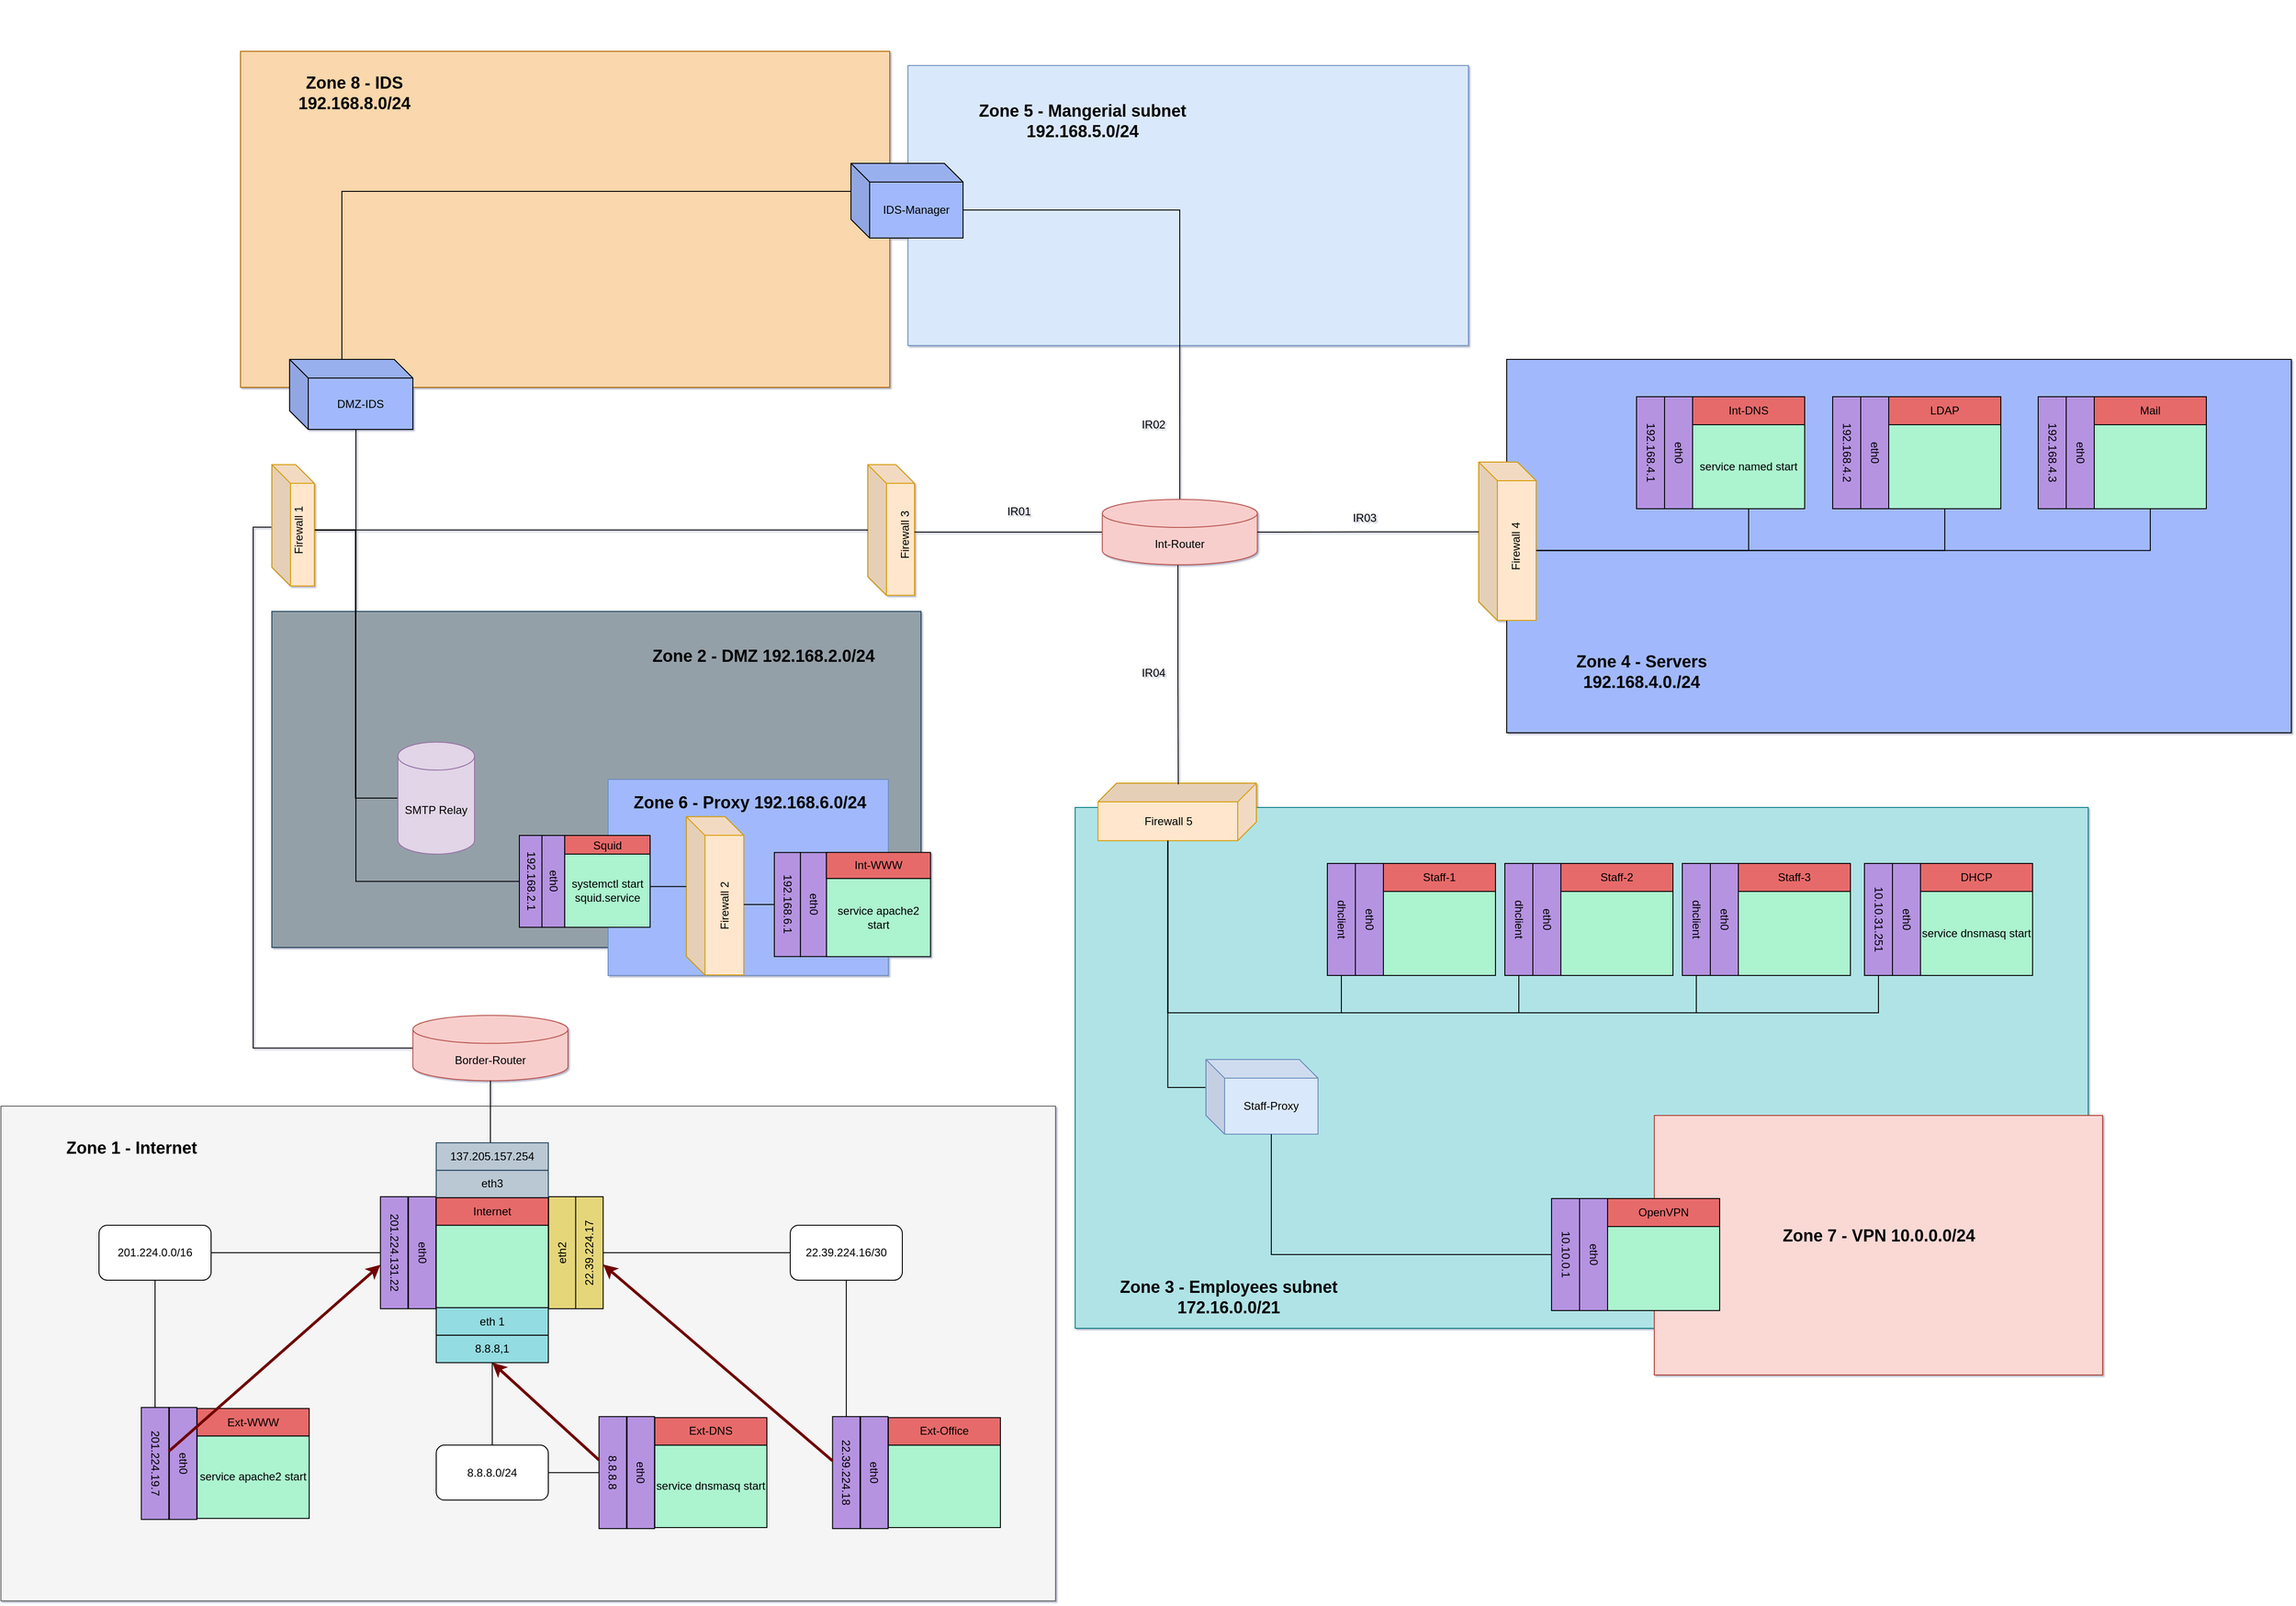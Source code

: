 <mxfile compressed="false" version="14.6.9" type="device">
  <diagram id="Page-1" name="Page-1">
    <mxGraphModel dx="1369" dy="-39" grid="1" gridSize="10" guides="1" tooltips="1" connect="1" arrows="1" fold="1" page="1" pageScale="1" pageWidth="827" pageHeight="1169" math="0" shadow="1">
      <root>
        <mxCell id="0" />
        <mxCell id="1" parent="0" />
        <mxCell id="LpydgIhb9bR34k0oGJzF-17" value="" style="rounded=0;whiteSpace=wrap;html=1;strokeColor=#23445d;fillColor=#94A0A8;" parent="1" vertex="1">
          <mxGeometry x="1190" y="1900" width="695.0" height="360" as="geometry" />
        </mxCell>
        <mxCell id="m8cUsTm10nswzhmeJciy-10" style="edgeStyle=orthogonalEdgeStyle;rounded=0;orthogonalLoop=1;jettySize=auto;html=1;exitX=0.5;exitY=1;exitDx=0;exitDy=0;endArrow=none;endFill=0;entryX=0;entryY=0.5;entryDx=0;entryDy=0;entryPerimeter=0;" parent="1" source="LpydgIhb9bR34k0oGJzF-277" target="LpydgIhb9bR34k0oGJzF-94" edge="1">
          <mxGeometry relative="1" as="geometry">
            <mxPoint x="1300" y="1880" as="targetPoint" />
          </mxGeometry>
        </mxCell>
        <mxCell id="m8cUsTm10nswzhmeJciy-11" style="edgeStyle=orthogonalEdgeStyle;rounded=0;orthogonalLoop=1;jettySize=auto;html=1;exitX=0.5;exitY=1;exitDx=0;exitDy=0;entryX=0.5;entryY=1;entryDx=0;entryDy=0;endArrow=none;endFill=0;" parent="1" source="LpydgIhb9bR34k0oGJzF-13" target="LpydgIhb9bR34k0oGJzF-277" edge="1">
          <mxGeometry relative="1" as="geometry">
            <Array as="points">
              <mxPoint x="1280" y="2189" />
              <mxPoint x="1280" y="1813" />
              <mxPoint x="1236" y="1813" />
            </Array>
          </mxGeometry>
        </mxCell>
        <mxCell id="LpydgIhb9bR34k0oGJzF-7" value="" style="group" parent="1" vertex="1" connectable="0">
          <mxGeometry x="1156.5" y="1300" width="1954.5" height="464.617" as="geometry" />
        </mxCell>
        <mxCell id="LpydgIhb9bR34k0oGJzF-5" value="" style="rounded=0;whiteSpace=wrap;html=1;fillColor=#fad7ac;strokeColor=#b46504;" parent="LpydgIhb9bR34k0oGJzF-7" vertex="1">
          <mxGeometry width="695.0" height="360" as="geometry" />
        </mxCell>
        <mxCell id="LpydgIhb9bR34k0oGJzF-6" value="&lt;font style=&quot;font-size: 18px&quot;&gt;&lt;b&gt;Zone 8 - IDS 192.168.8.0/24&lt;/b&gt;&lt;/font&gt;" style="text;html=1;strokeColor=none;fillColor=none;align=center;verticalAlign=middle;whiteSpace=wrap;rounded=0;" parent="LpydgIhb9bR34k0oGJzF-7" vertex="1">
          <mxGeometry x="34.75" y="19.2" width="175.25" height="50.8" as="geometry" />
        </mxCell>
        <mxCell id="LpydgIhb9bR34k0oGJzF-185" value="" style="group" parent="LpydgIhb9bR34k0oGJzF-7" vertex="1" connectable="0">
          <mxGeometry x="1324.5" y="-54.81" width="630" height="409.617" as="geometry" />
        </mxCell>
        <mxCell id="LpydgIhb9bR34k0oGJzF-293" value="" style="rounded=0;whiteSpace=wrap;html=1;fillColor=#dae8fc;strokeColor=#6c8ebf;" parent="LpydgIhb9bR34k0oGJzF-185" vertex="1">
          <mxGeometry x="-610" y="70" width="600" height="300" as="geometry" />
        </mxCell>
        <mxCell id="LpydgIhb9bR34k0oGJzF-186" value="IDS-Manager" style="shape=cube;whiteSpace=wrap;html=1;boundedLbl=1;backgroundOutline=1;darkOpacity=0.05;darkOpacity2=0.1;fillColor=#A1B9FC;" parent="LpydgIhb9bR34k0oGJzF-7" vertex="1">
          <mxGeometry x="653.5" y="120" width="120" height="80" as="geometry" />
        </mxCell>
        <mxCell id="UYyUxrV9OWB05n12HNu7-3" value="IR02" style="text;html=1;strokeColor=none;fillColor=none;align=center;verticalAlign=middle;whiteSpace=wrap;rounded=0;" parent="LpydgIhb9bR34k0oGJzF-7" vertex="1">
          <mxGeometry x="957.25" y="390" width="40" height="20" as="geometry" />
        </mxCell>
        <mxCell id="LpydgIhb9bR34k0oGJzF-16" value="" style="group;container=1;" parent="1" vertex="1" connectable="0">
          <mxGeometry x="930" y="1672.94" width="1099" height="587.06" as="geometry">
            <mxRectangle x="930" y="1660" width="50" height="40" as="alternateBounds" />
          </mxGeometry>
        </mxCell>
        <mxCell id="LpydgIhb9bR34k0oGJzF-90" value="" style="group" parent="LpydgIhb9bR34k0oGJzF-16" vertex="1" connectable="0">
          <mxGeometry x="260" y="9.84" width="837" height="587.06" as="geometry" />
        </mxCell>
        <mxCell id="LpydgIhb9bR34k0oGJzF-102" value="DMZ-IDS" style="shape=cube;whiteSpace=wrap;html=1;boundedLbl=1;backgroundOutline=1;darkOpacity=0.05;darkOpacity2=0.1;fillColor=#A1B9FC;" parent="LpydgIhb9bR34k0oGJzF-90" vertex="1">
          <mxGeometry x="19" y="-52.78" width="132" height="75" as="geometry" />
        </mxCell>
        <mxCell id="m8cUsTm10nswzhmeJciy-8" style="edgeStyle=orthogonalEdgeStyle;rounded=0;orthogonalLoop=1;jettySize=auto;html=1;exitX=0;exitY=0.5;exitDx=0;exitDy=0;exitPerimeter=0;entryX=0.008;entryY=0.517;entryDx=0;entryDy=0;entryPerimeter=0;endArrow=none;endFill=0;" parent="LpydgIhb9bR34k0oGJzF-90" source="LpydgIhb9bR34k0oGJzF-9" target="LpydgIhb9bR34k0oGJzF-92" edge="1">
          <mxGeometry relative="1" as="geometry">
            <Array as="points">
              <mxPoint x="-20" y="685" />
              <mxPoint x="-20" y="127" />
              <mxPoint y="127" />
            </Array>
          </mxGeometry>
        </mxCell>
        <mxCell id="LpydgIhb9bR34k0oGJzF-9" value="Border-Router" style="shape=cylinder3;whiteSpace=wrap;html=1;boundedLbl=1;backgroundOutline=1;size=15;fillColor=#f8cecc;strokeColor=#b85450;" parent="LpydgIhb9bR34k0oGJzF-90" vertex="1">
          <mxGeometry x="151" y="650" width="166" height="70" as="geometry" />
        </mxCell>
        <mxCell id="LpydgIhb9bR34k0oGJzF-159" value="" style="shape=cube;whiteSpace=wrap;html=1;boundedLbl=1;backgroundOutline=1;darkOpacity=0.05;darkOpacity2=0.1;fillColor=#ffe6cc;strokeColor=#d79b00;" parent="LpydgIhb9bR34k0oGJzF-90" vertex="1">
          <mxGeometry x="638" y="60" width="50" height="140" as="geometry" />
        </mxCell>
        <mxCell id="m8cUsTm10nswzhmeJciy-9" style="edgeStyle=orthogonalEdgeStyle;rounded=0;orthogonalLoop=1;jettySize=auto;html=1;exitX=0.5;exitY=1;exitDx=0;exitDy=0;entryX=-0.027;entryY=0.502;entryDx=0;entryDy=0;entryPerimeter=0;endArrow=none;endFill=0;" parent="LpydgIhb9bR34k0oGJzF-90" source="LpydgIhb9bR34k0oGJzF-277" target="LpydgIhb9bR34k0oGJzF-159" edge="1">
          <mxGeometry relative="1" as="geometry">
            <Array as="points">
              <mxPoint x="638" y="130" />
            </Array>
          </mxGeometry>
        </mxCell>
        <mxCell id="LpydgIhb9bR34k0oGJzF-278" value="Firewall 3" style="text;html=1;strokeColor=none;fillColor=none;align=center;verticalAlign=middle;whiteSpace=wrap;rounded=0;rotation=-90;" parent="LpydgIhb9bR34k0oGJzF-90" vertex="1">
          <mxGeometry x="638" y="120" width="80" height="30" as="geometry" />
        </mxCell>
        <mxCell id="m8cUsTm10nswzhmeJciy-12" style="edgeStyle=orthogonalEdgeStyle;rounded=0;orthogonalLoop=1;jettySize=auto;html=1;entryX=0;entryY=0;entryDx=76;entryDy=75;entryPerimeter=0;endArrow=none;endFill=0;exitX=0.5;exitY=1;exitDx=0;exitDy=0;" parent="LpydgIhb9bR34k0oGJzF-90" source="LpydgIhb9bR34k0oGJzF-277" target="LpydgIhb9bR34k0oGJzF-102" edge="1">
          <mxGeometry relative="1" as="geometry">
            <mxPoint x="48" y="130.22" as="sourcePoint" />
            <Array as="points">
              <mxPoint x="90" y="130" />
              <mxPoint x="90" y="22" />
            </Array>
          </mxGeometry>
        </mxCell>
        <mxCell id="LpydgIhb9bR34k0oGJzF-70" value="" style="group" parent="LpydgIhb9bR34k0oGJzF-90" vertex="1" connectable="0">
          <mxGeometry x="360" y="180" width="477" height="407.06" as="geometry" />
        </mxCell>
        <mxCell id="LpydgIhb9bR34k0oGJzF-92" value="" style="shape=cube;whiteSpace=wrap;html=1;boundedLbl=1;backgroundOutline=1;darkOpacity=0.05;darkOpacity2=0.1;fillColor=#ffe6cc;strokeColor=#d79b00;" parent="LpydgIhb9bR34k0oGJzF-70" vertex="1">
          <mxGeometry x="-360" y="-120" width="45.5" height="130" as="geometry" />
        </mxCell>
        <mxCell id="LpydgIhb9bR34k0oGJzF-277" value="Firewall 1" style="text;html=1;strokeColor=none;fillColor=none;align=center;verticalAlign=middle;whiteSpace=wrap;rounded=0;rotation=-90;" parent="LpydgIhb9bR34k0oGJzF-70" vertex="1">
          <mxGeometry x="-371" y="-65" width="80" height="30" as="geometry" />
        </mxCell>
        <mxCell id="UYyUxrV9OWB05n12HNu7-2" value="IR01" style="text;html=1;strokeColor=none;fillColor=none;align=center;verticalAlign=middle;whiteSpace=wrap;rounded=0;" parent="LpydgIhb9bR34k0oGJzF-90" vertex="1">
          <mxGeometry x="780" y="100" width="40" height="20" as="geometry" />
        </mxCell>
        <object label="" source="Int-DNS-eth0ip" target="Internet-eth3ip" id="75fe8e0c95d6fddab2d48f0b2f634925">
          <mxCell style="fillColor=#a20025;strokeColor=#6F0000;strokeWidth=3;" parent="1" source="Int-DNS-eth0ip" edge="1">
            <mxGeometry relative="1" as="geometry" />
          </mxCell>
        </object>
        <object label="" source="Int-WWW-eth0ip" target="Internet-eth3ip" id="01b0ad1e3fd148e5a6a8d43dccedd93a">
          <mxCell style="fillColor=#a20025;strokeColor=#6F0000;strokeWidth=3;" parent="1" source="Int-WWW-eth0ip" edge="1">
            <mxGeometry relative="1" as="geometry" />
          </mxCell>
        </object>
        <object label="" source="Mail-eth0ip" target="Internet-eth3ip" id="72a07adf3a91dc2d5af93048bb23390e">
          <mxCell style="fillColor=#a20025;strokeColor=#6F0000;strokeWidth=3;" parent="1" source="Mail-eth0ip" edge="1">
            <mxGeometry relative="1" as="geometry" />
          </mxCell>
        </object>
        <object label="" source="OpenVPN-eth0ip" target="Internet-eth3ip" id="ed055e46ceae39bb30e4cf3a83232356">
          <mxCell style="fillColor=#a20025;strokeColor=#6F0000;strokeWidth=3;" parent="1" source="OpenVPN-eth0ip" edge="1">
            <mxGeometry relative="1" as="geometry" />
          </mxCell>
        </object>
        <object label="" source="LDAP-eth0ip" target="Internet-eth3ip" id="67c77b478cfcb8d13690ef2d9587ddf5">
          <mxCell style="fillColor=#a20025;strokeColor=#6F0000;strokeWidth=3;" parent="1" source="LDAP-eth0ip" edge="1">
            <mxGeometry relative="1" as="geometry" />
          </mxCell>
        </object>
        <object label="" source="Staff-1-eth0ip" target="Internet-eth3ip" id="b0d156d27a05a9a5fcc5499a93886527">
          <mxCell style="fillColor=#a20025;strokeColor=#6F0000;strokeWidth=3;" parent="1" source="Staff-1-eth0ip" edge="1">
            <mxGeometry relative="1" as="geometry" />
          </mxCell>
        </object>
        <object label="" source="Staff-2-eth0ip" target="Internet-eth3ip" id="5b772b22f97fc490c1950f8936ae3962">
          <mxCell style="fillColor=#a20025;strokeColor=#6F0000;strokeWidth=3;" parent="1" source="Staff-2-eth0ip" edge="1">
            <mxGeometry relative="1" as="geometry" />
          </mxCell>
        </object>
        <object label="" source="Staff-3-eth0ip" target="Internet-eth3ip" id="a8da5713e9ac2ff3c4b6b50e61ad3c9e">
          <mxCell style="fillColor=#a20025;strokeColor=#6F0000;strokeWidth=3;" parent="1" source="Staff-3-eth0ip" edge="1">
            <mxGeometry relative="1" as="geometry" />
          </mxCell>
        </object>
        <mxCell id="LpydgIhb9bR34k0oGJzF-2" value="" style="group;fillColor=#f5f5f5;strokeColor=#666666;fontColor=#333333;" parent="1" vertex="1" connectable="0">
          <mxGeometry x="900" y="2430" width="1129" height="530" as="geometry" />
        </mxCell>
        <mxCell id="Ext-WWW-3" value="" style="group" parent="LpydgIhb9bR34k0oGJzF-2" vertex="1" connectable="0">
          <mxGeometry x="150" y="265" width="970" height="265" as="geometry" />
        </mxCell>
        <mxCell id="Ext-WWW-ports" value="service apache2 start" style="rounded=0;whiteSpace=wrap;html=1;fillColor=#ACF3CF;" parent="Ext-WWW-3" vertex="1">
          <mxGeometry x="60" y="88.333" width="120" height="88.333" as="geometry" />
        </mxCell>
        <mxCell id="Ext-WWW-eth0" value="eth0" style="rounded=0;whiteSpace=wrap;html=1;fillColor=#B593E1;rotation=90;" parent="Ext-WWW-3" vertex="1">
          <mxGeometry x="-15" y="103.056" width="120" height="29.444" as="geometry" />
        </mxCell>
        <mxCell id="Ext-WWW-eth0ip" value="201.224.19.7" style="rounded=0;whiteSpace=wrap;html=1;fillColor=#B593E1;rotation=90;" parent="Ext-WWW-3" vertex="1">
          <mxGeometry x="-45" y="103.056" width="120" height="29.444" as="geometry" />
        </mxCell>
        <mxCell id="Ext-WWW-hostname" value="Ext-WWW" style="rounded=0;whiteSpace=wrap;html=1;fillColor=#E76B6B;" parent="Ext-WWW-3" vertex="1">
          <mxGeometry x="60" y="58.889" width="120" height="29.444" as="geometry" />
        </mxCell>
        <mxCell id="Ext-DNS-3" value="" style="group" parent="LpydgIhb9bR34k0oGJzF-2" vertex="1" connectable="0">
          <mxGeometry x="640" y="274.815" width="239" height="215.926" as="geometry" />
        </mxCell>
        <mxCell id="Ext-DNS-ports" value="service dnsmasq start" style="rounded=0;whiteSpace=wrap;html=1;fillColor=#ACF3CF;" parent="Ext-DNS-3" vertex="1">
          <mxGeometry x="60" y="88.333" width="120" height="88.333" as="geometry" />
        </mxCell>
        <mxCell id="Ext-DNS-eth0" value="eth0" style="rounded=0;whiteSpace=wrap;html=1;fillColor=#B593E1;rotation=90;" parent="Ext-DNS-3" vertex="1">
          <mxGeometry x="-15" y="103.056" width="120" height="29.444" as="geometry" />
        </mxCell>
        <mxCell id="Ext-DNS-eth0ip" value="8.8.8.8" style="rounded=0;whiteSpace=wrap;html=1;fillColor=#B593E1;rotation=90;" parent="Ext-DNS-3" vertex="1">
          <mxGeometry x="-45" y="103.056" width="120" height="29.444" as="geometry" />
        </mxCell>
        <mxCell id="Ext-DNS-hostname" value="Ext-DNS" style="rounded=0;whiteSpace=wrap;html=1;fillColor=#E76B6B;" parent="Ext-DNS-3" vertex="1">
          <mxGeometry x="60" y="58.889" width="120" height="29.444" as="geometry" />
        </mxCell>
        <mxCell id="Ext-Office-3" value="" style="group" parent="LpydgIhb9bR34k0oGJzF-2" vertex="1" connectable="0">
          <mxGeometry x="890" y="274.815" width="239" height="215.926" as="geometry" />
        </mxCell>
        <mxCell id="Ext-Office-ports" value="" style="rounded=0;whiteSpace=wrap;html=1;fillColor=#ACF3CF;" parent="Ext-Office-3" vertex="1">
          <mxGeometry x="60" y="88.333" width="120" height="88.333" as="geometry" />
        </mxCell>
        <mxCell id="Ext-Office-eth0" value="eth0" style="rounded=0;whiteSpace=wrap;html=1;fillColor=#B593E1;rotation=90;" parent="Ext-Office-3" vertex="1">
          <mxGeometry x="-15" y="103.056" width="120" height="29.444" as="geometry" />
        </mxCell>
        <mxCell id="Ext-Office-eth0ip" value="22.39.224.18" style="rounded=0;whiteSpace=wrap;html=1;fillColor=#B593E1;rotation=90;" parent="Ext-Office-3" vertex="1">
          <mxGeometry x="-45" y="103.056" width="120" height="29.444" as="geometry" />
        </mxCell>
        <mxCell id="Ext-Office-hostname" value="Ext-Office" style="rounded=0;whiteSpace=wrap;html=1;fillColor=#E76B6B;" parent="Ext-Office-3" vertex="1">
          <mxGeometry x="60" y="58.889" width="120" height="29.444" as="geometry" />
        </mxCell>
        <object label="201.224.0.0/16" id="201.224.0.0/16">
          <mxCell style="rounded=1;whiteSpace=wrap;html=1;" parent="LpydgIhb9bR34k0oGJzF-2" vertex="1">
            <mxGeometry x="105" y="127.593" width="120" height="58.889" as="geometry" />
          </mxCell>
        </object>
        <object label="8.8.8.0/24" id="8.8.8.0/24">
          <mxCell style="rounded=1;whiteSpace=wrap;html=1;" parent="LpydgIhb9bR34k0oGJzF-2" vertex="1">
            <mxGeometry x="466" y="363.148" width="120" height="58.889" as="geometry" />
          </mxCell>
        </object>
        <object label="22.39.224.16/30" id="22.39.224.16/30">
          <mxCell style="rounded=1;whiteSpace=wrap;html=1;" parent="LpydgIhb9bR34k0oGJzF-2" vertex="1">
            <mxGeometry x="845" y="127.593" width="120" height="58.889" as="geometry" />
          </mxCell>
        </object>
        <object label="" source="201.224.0.0/16" target="Ext-WWW-eth0ip" id="3ca74807009f3c9ca79c01aa8f99e6e6">
          <mxCell style="endArrow=none;" parent="LpydgIhb9bR34k0oGJzF-2" source="201.224.0.0/16" target="Ext-WWW-eth0ip" edge="1">
            <mxGeometry relative="1" as="geometry" />
          </mxCell>
        </object>
        <object label="" source="201.224.0.0/16" target="Internet-eth0ip" id="34671457a2f1573a02467949453439c2">
          <mxCell style="endArrow=none;" parent="LpydgIhb9bR34k0oGJzF-2" source="201.224.0.0/16" target="Internet-eth0ip" edge="1">
            <mxGeometry relative="1" as="geometry" />
          </mxCell>
        </object>
        <object label="" source="8.8.8.0/24" target="Ext-DNS-eth0ip" id="ce629d08356cdc56339ce86ffa00c647">
          <mxCell style="endArrow=none;" parent="LpydgIhb9bR34k0oGJzF-2" source="8.8.8.0/24" target="Ext-DNS-eth0ip" edge="1">
            <mxGeometry relative="1" as="geometry" />
          </mxCell>
        </object>
        <object label="" source="8.8.8.0/24" target="Internet-eth1ip" id="538a13c7519d4cbbfc07c4c5e262701c">
          <mxCell style="endArrow=none;entryX=0.5;entryY=1;entryDx=0;entryDy=0;" parent="LpydgIhb9bR34k0oGJzF-2" source="8.8.8.0/24" target="Tgfa9BKaGz3k2qAlnIK7-3" edge="1">
            <mxGeometry relative="1" as="geometry" />
          </mxCell>
        </object>
        <object label="" source="22.39.224.16/30" target="Ext-Office-eth0ip" id="4792058a9ec676fea660761d89959f73">
          <mxCell style="endArrow=none;" parent="LpydgIhb9bR34k0oGJzF-2" source="22.39.224.16/30" target="Ext-Office-eth0ip" edge="1">
            <mxGeometry relative="1" as="geometry" />
          </mxCell>
        </object>
        <object label="" source="22.39.224.16/30" target="Internet-eth2ip" id="586e653c0ef5f6da17261caa7cf7e12f">
          <mxCell style="endArrow=none;" parent="LpydgIhb9bR34k0oGJzF-2" source="22.39.224.16/30" target="Internet-eth2ip" edge="1">
            <mxGeometry relative="1" as="geometry" />
          </mxCell>
        </object>
        <object label="" source="Ext-WWW-eth0ip" target="Internet-eth0ip" id="eca7ae04b2098bf09191147d80d8f4ce">
          <mxCell style="fillColor=#a20025;strokeColor=#6F0000;strokeWidth=3;" parent="LpydgIhb9bR34k0oGJzF-2" source="Ext-WWW-eth0ip" target="Internet-eth0ip" edge="1">
            <mxGeometry relative="1" as="geometry" />
          </mxCell>
        </object>
        <object label="" source="Ext-DNS-eth0ip" target="Internet-eth1ip" id="d10ac21f354d76fd870fae8b569198fb">
          <mxCell style="fillColor=#a20025;strokeColor=#6F0000;strokeWidth=3;entryX=0.5;entryY=1;entryDx=0;entryDy=0;" parent="LpydgIhb9bR34k0oGJzF-2" source="Ext-DNS-eth0ip" target="Tgfa9BKaGz3k2qAlnIK7-3" edge="1">
            <mxGeometry relative="1" as="geometry">
              <Array as="points" />
            </mxGeometry>
          </mxCell>
        </object>
        <object label="" source="Ext-Office-eth0ip" target="Internet-eth2ip" id="0db012a6992b07fa2c340584ffdc3240">
          <mxCell style="fillColor=#a20025;strokeColor=#6F0000;strokeWidth=3;" parent="LpydgIhb9bR34k0oGJzF-2" source="Ext-Office-eth0ip" target="Internet-eth2ip" edge="1">
            <mxGeometry relative="1" as="geometry" />
          </mxCell>
        </object>
        <mxCell id="Tgfa9BKaGz3k2qAlnIK7-5" value="" style="group" parent="LpydgIhb9bR34k0oGJzF-2" vertex="1" connectable="0">
          <mxGeometry x="406" y="39.259" width="239" height="235.556" as="geometry" />
        </mxCell>
        <mxCell id="Internet-3" value="" style="group" parent="Tgfa9BKaGz3k2qAlnIK7-5" vertex="1" connectable="0">
          <mxGeometry width="239" height="215.926" as="geometry" />
        </mxCell>
        <mxCell id="Internet-ports" value="" style="rounded=0;whiteSpace=wrap;html=1;fillColor=#ACF3CF;" parent="Internet-3" vertex="1">
          <mxGeometry x="60" y="88.333" width="120" height="88.333" as="geometry" />
        </mxCell>
        <mxCell id="Internet-eth2" value="eth2" style="rounded=0;whiteSpace=wrap;html=1;fillColor=#E5D67A;rotation=-90;" parent="Internet-3" vertex="1">
          <mxGeometry x="135" y="103.056" width="120" height="29.444" as="geometry" />
        </mxCell>
        <mxCell id="Internet-eth2ip" value="22.39.224.17" style="rounded=0;whiteSpace=wrap;html=1;fillColor=#E5D67A;rotation=-90;" parent="Internet-3" vertex="1">
          <mxGeometry x="164" y="103.056" width="120" height="29.444" as="geometry" />
        </mxCell>
        <mxCell id="Internet-eth0" value="eth0" style="rounded=0;whiteSpace=wrap;html=1;fillColor=#B593E1;rotation=90;" parent="Internet-3" vertex="1">
          <mxGeometry x="-15" y="103.056" width="120" height="29.444" as="geometry" />
        </mxCell>
        <mxCell id="Internet-eth0ip" value="201.224.131.22" style="rounded=0;whiteSpace=wrap;html=1;fillColor=#B593E1;rotation=90;" parent="Internet-3" vertex="1">
          <mxGeometry x="-45" y="103.056" width="120" height="29.444" as="geometry" />
        </mxCell>
        <mxCell id="Internet-eth1" value="eth3" style="rounded=0;whiteSpace=wrap;html=1;fillColor=#bac8d3;strokeColor=#23445d;" parent="Internet-3" vertex="1">
          <mxGeometry x="60" y="29.444" width="120" height="29.444" as="geometry" />
        </mxCell>
        <mxCell id="Internet-eth1ip" value="137.205.157.254" style="rounded=0;whiteSpace=wrap;html=1;fillColor=#bac8d3;strokeColor=#23445d;" parent="Internet-3" vertex="1">
          <mxGeometry x="60" width="120" height="29.444" as="geometry" />
        </mxCell>
        <mxCell id="Internet-hostname" value="Internet" style="rounded=0;whiteSpace=wrap;html=1;fillColor=#E76B6B;" parent="Internet-3" vertex="1">
          <mxGeometry x="60" y="58.889" width="120" height="29.444" as="geometry" />
        </mxCell>
        <mxCell id="Tgfa9BKaGz3k2qAlnIK7-3" value="8.8.8,1" style="rounded=0;whiteSpace=wrap;html=1;fillColor=#93DCE1;" parent="Tgfa9BKaGz3k2qAlnIK7-5" vertex="1">
          <mxGeometry x="60" y="206.111" width="120" height="29.444" as="geometry" />
        </mxCell>
        <mxCell id="Tgfa9BKaGz3k2qAlnIK7-4" value="eth 1" style="rounded=0;whiteSpace=wrap;html=1;fillColor=#93DCE1;" parent="Tgfa9BKaGz3k2qAlnIK7-5" vertex="1">
          <mxGeometry x="60" y="176.667" width="120" height="29.444" as="geometry" />
        </mxCell>
        <mxCell id="LpydgIhb9bR34k0oGJzF-3" value="&lt;font style=&quot;font-size: 18px&quot;&gt;&lt;b&gt;Zone 1 - Internet&lt;/b&gt;&lt;/font&gt;" style="text;html=1;strokeColor=none;fillColor=none;align=center;verticalAlign=middle;whiteSpace=wrap;rounded=0;" parent="LpydgIhb9bR34k0oGJzF-2" vertex="1">
          <mxGeometry x="40" y="19.63" width="200" height="50.37" as="geometry" />
        </mxCell>
        <mxCell id="LpydgIhb9bR34k0oGJzF-91" style="edgeStyle=orthogonalEdgeStyle;rounded=0;orthogonalLoop=1;jettySize=auto;html=1;endArrow=none;endFill=0;" parent="1" target="LpydgIhb9bR34k0oGJzF-9" edge="1">
          <mxGeometry relative="1" as="geometry">
            <mxPoint x="1424" y="2469" as="sourcePoint" />
            <mxPoint x="1162" y="2050" as="targetPoint" />
            <Array as="points">
              <mxPoint x="1424" y="2469" />
            </Array>
          </mxGeometry>
        </mxCell>
        <mxCell id="LpydgIhb9bR34k0oGJzF-163" value="\" style="group" parent="1" vertex="1" connectable="0">
          <mxGeometry x="2482.003" y="1640" width="869.997" height="410" as="geometry" />
        </mxCell>
        <mxCell id="LpydgIhb9bR34k0oGJzF-160" value="" style="rounded=0;whiteSpace=wrap;html=1;fillColor=#A1B9FC;" parent="LpydgIhb9bR34k0oGJzF-163" vertex="1">
          <mxGeometry x="29.997" y="-10" width="840" height="400" as="geometry" />
        </mxCell>
        <mxCell id="LpydgIhb9bR34k0oGJzF-161" value="&lt;font style=&quot;font-size: 18px&quot;&gt;&lt;b&gt;Zone 4 - Servers&lt;br&gt;192.168.4.0./24&lt;/b&gt;&lt;/font&gt;" style="text;html=1;strokeColor=none;fillColor=none;align=center;verticalAlign=middle;whiteSpace=wrap;rounded=0;" parent="LpydgIhb9bR34k0oGJzF-163" vertex="1">
          <mxGeometry x="39" y="300" width="271" height="50" as="geometry" />
        </mxCell>
        <mxCell id="LpydgIhb9bR34k0oGJzF-215" style="edgeStyle=orthogonalEdgeStyle;rounded=0;orthogonalLoop=1;jettySize=auto;html=1;exitX=0;exitY=0;exitDx=61.538;exitDy=94.808;exitPerimeter=0;entryX=0.5;entryY=1;entryDx=0;entryDy=0;endArrow=none;endFill=0;" parent="LpydgIhb9bR34k0oGJzF-163" source="LpydgIhb9bR34k0oGJzF-162" target="Int-DNS-ports" edge="1">
          <mxGeometry relative="1" as="geometry" />
        </mxCell>
        <mxCell id="LpydgIhb9bR34k0oGJzF-162" value="" style="shape=cube;whiteSpace=wrap;html=1;boundedLbl=1;backgroundOutline=1;darkOpacity=0.05;darkOpacity2=0.1;fillColor=#ffe6cc;strokeColor=#d79b00;" parent="LpydgIhb9bR34k0oGJzF-163" vertex="1">
          <mxGeometry y="100.002" width="61.538" height="169.615" as="geometry" />
        </mxCell>
        <mxCell id="Int-DNS-3" value="" style="group" parent="LpydgIhb9bR34k0oGJzF-163" vertex="1" connectable="0">
          <mxGeometry x="168.997" y="-30" width="239.5" height="220" as="geometry" />
        </mxCell>
        <mxCell id="Int-DNS-ports" value="service named start" style="rounded=0;whiteSpace=wrap;html=1;fillColor=#ACF3CF;" parent="Int-DNS-3" vertex="1">
          <mxGeometry x="60" y="90" width="120" height="90" as="geometry" />
        </mxCell>
        <mxCell id="Int-DNS-eth0" value="eth0" style="rounded=0;whiteSpace=wrap;html=1;fillColor=#B593E1;rotation=90;" parent="Int-DNS-3" vertex="1">
          <mxGeometry x="-15" y="105" width="120" height="30" as="geometry" />
        </mxCell>
        <mxCell id="Int-DNS-eth0ip" value="192.168.4.1" style="rounded=0;whiteSpace=wrap;html=1;fillColor=#B593E1;rotation=90;" parent="Int-DNS-3" vertex="1">
          <mxGeometry x="-45" y="105" width="120" height="30" as="geometry" />
        </mxCell>
        <mxCell id="Int-DNS-hostname" value="Int-DNS" style="rounded=0;whiteSpace=wrap;html=1;fillColor=#E76B6B;" parent="Int-DNS-3" vertex="1">
          <mxGeometry x="60" y="60" width="120" height="30" as="geometry" />
        </mxCell>
        <mxCell id="LDAP-3" value="" style="group" parent="LpydgIhb9bR34k0oGJzF-163" vertex="1" connectable="0">
          <mxGeometry x="378.997" y="-30" width="239" height="220" as="geometry" />
        </mxCell>
        <mxCell id="LDAP-ports" value="" style="rounded=0;whiteSpace=wrap;html=1;fillColor=#ACF3CF;" parent="LDAP-3" vertex="1">
          <mxGeometry x="60" y="90" width="120" height="90" as="geometry" />
        </mxCell>
        <mxCell id="LDAP-eth0" value="eth0" style="rounded=0;whiteSpace=wrap;html=1;fillColor=#B593E1;rotation=90;" parent="LDAP-3" vertex="1">
          <mxGeometry x="-15" y="105" width="120" height="30" as="geometry" />
        </mxCell>
        <mxCell id="LDAP-eth0ip" value="192.168.4.2" style="rounded=0;whiteSpace=wrap;html=1;fillColor=#B593E1;rotation=90;" parent="LDAP-3" vertex="1">
          <mxGeometry x="-45" y="105" width="120" height="30" as="geometry" />
        </mxCell>
        <mxCell id="LDAP-hostname" value="LDAP" style="rounded=0;whiteSpace=wrap;html=1;fillColor=#E76B6B;" parent="LDAP-3" vertex="1">
          <mxGeometry x="60" y="60" width="120" height="30" as="geometry" />
        </mxCell>
        <mxCell id="Mail-3" value="" style="group" parent="LpydgIhb9bR34k0oGJzF-163" vertex="1" connectable="0">
          <mxGeometry x="598.997" y="-30" width="239" height="220" as="geometry" />
        </mxCell>
        <mxCell id="Mail-ports" value="" style="rounded=0;whiteSpace=wrap;html=1;fillColor=#ACF3CF;" parent="Mail-3" vertex="1">
          <mxGeometry x="60" y="90" width="120" height="90" as="geometry" />
        </mxCell>
        <mxCell id="Mail-eth0" value="eth0" style="rounded=0;whiteSpace=wrap;html=1;fillColor=#B593E1;rotation=90;" parent="Mail-3" vertex="1">
          <mxGeometry x="-15" y="105" width="120" height="30" as="geometry" />
        </mxCell>
        <mxCell id="Mail-eth0ip" value="192.168.4.3" style="rounded=0;whiteSpace=wrap;html=1;fillColor=#B593E1;rotation=90;" parent="Mail-3" vertex="1">
          <mxGeometry x="-45" y="105" width="120" height="30" as="geometry" />
        </mxCell>
        <mxCell id="Mail-hostname" value="Mail" style="rounded=0;whiteSpace=wrap;html=1;fillColor=#E76B6B;" parent="Mail-3" vertex="1">
          <mxGeometry x="60" y="60" width="120" height="30" as="geometry" />
        </mxCell>
        <mxCell id="LpydgIhb9bR34k0oGJzF-216" style="edgeStyle=orthogonalEdgeStyle;rounded=0;orthogonalLoop=1;jettySize=auto;html=1;exitX=0.5;exitY=1;exitDx=0;exitDy=0;entryX=0;entryY=0;entryDx=61.538;entryDy=94.808;entryPerimeter=0;endArrow=none;endFill=0;" parent="LpydgIhb9bR34k0oGJzF-163" source="LDAP-ports" target="LpydgIhb9bR34k0oGJzF-162" edge="1">
          <mxGeometry relative="1" as="geometry" />
        </mxCell>
        <mxCell id="LpydgIhb9bR34k0oGJzF-217" style="edgeStyle=orthogonalEdgeStyle;rounded=0;orthogonalLoop=1;jettySize=auto;html=1;exitX=0.5;exitY=1;exitDx=0;exitDy=0;entryX=0;entryY=0;entryDx=61.538;entryDy=94.808;entryPerimeter=0;endArrow=none;endFill=0;" parent="LpydgIhb9bR34k0oGJzF-163" source="Mail-ports" target="LpydgIhb9bR34k0oGJzF-162" edge="1">
          <mxGeometry relative="1" as="geometry" />
        </mxCell>
        <mxCell id="LpydgIhb9bR34k0oGJzF-283" value="Firewall 4" style="text;html=1;strokeColor=none;fillColor=none;align=center;verticalAlign=middle;whiteSpace=wrap;rounded=0;rotation=-90;" parent="LpydgIhb9bR34k0oGJzF-163" vertex="1">
          <mxGeometry x="-0.003" y="175" width="80" height="30" as="geometry" />
        </mxCell>
        <mxCell id="LpydgIhb9bR34k0oGJzF-178" value="" style="group;fillColor=#b0e3e6;strokeColor=#0e8088;" parent="1" vertex="1" connectable="0">
          <mxGeometry x="2050.003" y="2110" width="1084.497" height="558" as="geometry" />
        </mxCell>
        <mxCell id="LpydgIhb9bR34k0oGJzF-177" value="" style="shape=cube;whiteSpace=wrap;html=1;boundedLbl=1;backgroundOutline=1;darkOpacity=0.05;darkOpacity2=0.1;fillColor=#ffe6cc;strokeColor=#d79b00;rotation=90;" parent="LpydgIhb9bR34k0oGJzF-178" vertex="1">
          <mxGeometry x="78.46" y="-79.998" width="61.538" height="169.615" as="geometry" />
        </mxCell>
        <mxCell id="LpydgIhb9bR34k0oGJzF-168" value="&lt;font style=&quot;font-size: 18px&quot;&gt;&lt;b&gt;Zone 3 - Employees subnet 172.16.0.0/21&lt;/b&gt;&lt;/font&gt;" style="text;html=1;strokeColor=none;fillColor=none;align=center;verticalAlign=middle;whiteSpace=wrap;rounded=0;" parent="LpydgIhb9bR34k0oGJzF-178" vertex="1">
          <mxGeometry x="9.23" y="500" width="310.77" height="50" as="geometry" />
        </mxCell>
        <mxCell id="LpydgIhb9bR34k0oGJzF-214" style="edgeStyle=orthogonalEdgeStyle;rounded=0;orthogonalLoop=1;jettySize=auto;html=1;exitX=0;exitY=0;exitDx=0;exitDy=30;exitPerimeter=0;entryX=0;entryY=0;entryDx=61.538;entryDy=94.808;entryPerimeter=0;endArrow=none;endFill=0;" parent="LpydgIhb9bR34k0oGJzF-178" source="LpydgIhb9bR34k0oGJzF-173" target="LpydgIhb9bR34k0oGJzF-177" edge="1">
          <mxGeometry relative="1" as="geometry" />
        </mxCell>
        <mxCell id="LpydgIhb9bR34k0oGJzF-173" value="Staff-Proxy" style="shape=cube;whiteSpace=wrap;html=1;boundedLbl=1;backgroundOutline=1;darkOpacity=0.05;darkOpacity2=0.1;fillColor=#dae8fc;strokeColor=#6c8ebf;" parent="LpydgIhb9bR34k0oGJzF-178" vertex="1">
          <mxGeometry x="139.997" y="270" width="120" height="80" as="geometry" />
        </mxCell>
        <mxCell id="dM8PqEN5gJIYabUQHxr4-1" value="" style="group" parent="LpydgIhb9bR34k0oGJzF-178" vertex="1" connectable="0">
          <mxGeometry x="844.997" width="239.5" height="220" as="geometry" />
        </mxCell>
        <mxCell id="dM8PqEN5gJIYabUQHxr4-2" value="service dnsmasq start" style="rounded=0;whiteSpace=wrap;html=1;fillColor=#ACF3CF;" parent="dM8PqEN5gJIYabUQHxr4-1" vertex="1">
          <mxGeometry x="60" y="90" width="120" height="90" as="geometry" />
        </mxCell>
        <mxCell id="dM8PqEN5gJIYabUQHxr4-3" value="eth0" style="rounded=0;whiteSpace=wrap;html=1;fillColor=#B593E1;rotation=90;" parent="dM8PqEN5gJIYabUQHxr4-1" vertex="1">
          <mxGeometry x="-15" y="105" width="120" height="30" as="geometry" />
        </mxCell>
        <mxCell id="dM8PqEN5gJIYabUQHxr4-4" value="10.10.31.251" style="rounded=0;whiteSpace=wrap;html=1;fillColor=#B593E1;rotation=90;" parent="dM8PqEN5gJIYabUQHxr4-1" vertex="1">
          <mxGeometry x="-45" y="105" width="120" height="30" as="geometry" />
        </mxCell>
        <mxCell id="dM8PqEN5gJIYabUQHxr4-5" value="DHCP" style="rounded=0;whiteSpace=wrap;html=1;fillColor=#E76B6B;" parent="dM8PqEN5gJIYabUQHxr4-1" vertex="1">
          <mxGeometry x="60" y="60" width="120" height="30" as="geometry" />
        </mxCell>
        <mxCell id="Staff-2-3" value="" style="group" parent="LpydgIhb9bR34k0oGJzF-178" vertex="1" connectable="0">
          <mxGeometry x="649.997" width="239" height="220" as="geometry" />
        </mxCell>
        <mxCell id="Staff-2-ports" value="" style="rounded=0;whiteSpace=wrap;html=1;fillColor=#ACF3CF;" parent="Staff-2-3" vertex="1">
          <mxGeometry x="60" y="90" width="120" height="90" as="geometry" />
        </mxCell>
        <mxCell id="Staff-2-eth0" value="eth0" style="rounded=0;whiteSpace=wrap;html=1;fillColor=#B593E1;rotation=90;" parent="Staff-2-3" vertex="1">
          <mxGeometry x="-15" y="105" width="120" height="30" as="geometry" />
        </mxCell>
        <mxCell id="Staff-2-eth0ip" value="dhclient" style="rounded=0;whiteSpace=wrap;html=1;fillColor=#B593E1;rotation=90;" parent="Staff-2-3" vertex="1">
          <mxGeometry x="-45" y="105" width="120" height="30" as="geometry" />
        </mxCell>
        <mxCell id="Staff-2-hostname" value="Staff-3" style="rounded=0;whiteSpace=wrap;html=1;fillColor=#E76B6B;" parent="Staff-2-3" vertex="1">
          <mxGeometry x="60" y="60" width="120" height="30" as="geometry" />
        </mxCell>
        <mxCell id="Staff-1-3" value="" style="group" parent="LpydgIhb9bR34k0oGJzF-178" vertex="1" connectable="0">
          <mxGeometry x="269.997" width="239" height="220" as="geometry" />
        </mxCell>
        <mxCell id="Staff-1-ports" value="" style="rounded=0;whiteSpace=wrap;html=1;fillColor=#ACF3CF;" parent="Staff-1-3" vertex="1">
          <mxGeometry x="60" y="90" width="120" height="90" as="geometry" />
        </mxCell>
        <mxCell id="Staff-1-eth0" value="eth0" style="rounded=0;whiteSpace=wrap;html=1;fillColor=#B593E1;rotation=90;" parent="Staff-1-3" vertex="1">
          <mxGeometry x="-15" y="105" width="120" height="30" as="geometry" />
        </mxCell>
        <mxCell id="Staff-1-eth0ip" value="&lt;div&gt;dhclient&lt;/div&gt;" style="rounded=0;whiteSpace=wrap;html=1;fillColor=#B593E1;rotation=90;" parent="Staff-1-3" vertex="1">
          <mxGeometry x="-45" y="105" width="120" height="30" as="geometry" />
        </mxCell>
        <mxCell id="Staff-1-hostname" value="Staff-1" style="rounded=0;whiteSpace=wrap;html=1;fillColor=#E76B6B;" parent="Staff-1-3" vertex="1">
          <mxGeometry x="60" y="60" width="120" height="30" as="geometry" />
        </mxCell>
        <mxCell id="LpydgIhb9bR34k0oGJzF-164" value="" style="group" parent="LpydgIhb9bR34k0oGJzF-178" vertex="1" connectable="0">
          <mxGeometry x="459.997" y="60" width="180" height="120" as="geometry" />
        </mxCell>
        <mxCell id="Staff-3-ports" value="" style="rounded=0;whiteSpace=wrap;html=1;fillColor=#ACF3CF;" parent="LpydgIhb9bR34k0oGJzF-164" vertex="1">
          <mxGeometry x="60" y="30" width="120" height="90" as="geometry" />
        </mxCell>
        <mxCell id="Staff-3-eth0" value="eth0" style="rounded=0;whiteSpace=wrap;html=1;fillColor=#B593E1;rotation=90;" parent="LpydgIhb9bR34k0oGJzF-164" vertex="1">
          <mxGeometry x="-15.0" y="45" width="120" height="30" as="geometry" />
        </mxCell>
        <mxCell id="Staff-3-eth0ip" value="dhclient" style="rounded=0;whiteSpace=wrap;html=1;fillColor=#B593E1;rotation=90;" parent="LpydgIhb9bR34k0oGJzF-164" vertex="1">
          <mxGeometry x="-45" y="45" width="120" height="30" as="geometry" />
        </mxCell>
        <mxCell id="Staff-3-hostname" value="Staff-2" style="rounded=0;whiteSpace=wrap;html=1;fillColor=#E76B6B;" parent="LpydgIhb9bR34k0oGJzF-164" vertex="1">
          <mxGeometry x="60" width="120" height="30" as="geometry" />
        </mxCell>
        <mxCell id="O5b_i--w0ffqcnJoi2Ca-3" style="edgeStyle=orthogonalEdgeStyle;rounded=0;orthogonalLoop=1;jettySize=auto;html=1;entryX=0;entryY=0;entryDx=61.538;entryDy=94.808;entryPerimeter=0;endArrow=none;endFill=0;" parent="LpydgIhb9bR34k0oGJzF-178" source="Staff-1-eth0ip" target="LpydgIhb9bR34k0oGJzF-177" edge="1">
          <mxGeometry relative="1" as="geometry">
            <Array as="points">
              <mxPoint x="285" y="220" />
              <mxPoint x="99" y="220" />
            </Array>
          </mxGeometry>
        </mxCell>
        <mxCell id="O5b_i--w0ffqcnJoi2Ca-5" style="edgeStyle=orthogonalEdgeStyle;rounded=0;orthogonalLoop=1;jettySize=auto;html=1;entryX=0;entryY=0;entryDx=61.538;entryDy=94.808;entryPerimeter=0;endArrow=none;endFill=0;" parent="LpydgIhb9bR34k0oGJzF-178" source="Staff-3-eth0ip" target="LpydgIhb9bR34k0oGJzF-177" edge="1">
          <mxGeometry relative="1" as="geometry">
            <Array as="points">
              <mxPoint x="475" y="220" />
              <mxPoint x="99" y="220" />
            </Array>
          </mxGeometry>
        </mxCell>
        <mxCell id="O5b_i--w0ffqcnJoi2Ca-7" style="edgeStyle=orthogonalEdgeStyle;rounded=0;orthogonalLoop=1;jettySize=auto;html=1;exitX=1;exitY=0.5;exitDx=0;exitDy=0;entryX=0;entryY=0;entryDx=61.538;entryDy=94.808;entryPerimeter=0;endArrow=none;endFill=0;" parent="LpydgIhb9bR34k0oGJzF-178" source="Staff-2-eth0ip" target="LpydgIhb9bR34k0oGJzF-177" edge="1">
          <mxGeometry relative="1" as="geometry">
            <Array as="points">
              <mxPoint x="665" y="220" />
              <mxPoint x="99" y="220" />
            </Array>
          </mxGeometry>
        </mxCell>
        <mxCell id="O5b_i--w0ffqcnJoi2Ca-9" style="edgeStyle=orthogonalEdgeStyle;rounded=0;orthogonalLoop=1;jettySize=auto;html=1;entryX=0;entryY=0;entryDx=61.538;entryDy=94.808;entryPerimeter=0;endArrow=none;endFill=0;" parent="LpydgIhb9bR34k0oGJzF-178" source="dM8PqEN5gJIYabUQHxr4-4" target="LpydgIhb9bR34k0oGJzF-177" edge="1">
          <mxGeometry relative="1" as="geometry">
            <Array as="points">
              <mxPoint x="860" y="220" />
              <mxPoint x="99" y="220" />
            </Array>
          </mxGeometry>
        </mxCell>
        <mxCell id="LpydgIhb9bR34k0oGJzF-281" value="Firewall 5" style="text;html=1;strokeColor=none;fillColor=none;align=center;verticalAlign=middle;whiteSpace=wrap;rounded=0;rotation=0;" parent="LpydgIhb9bR34k0oGJzF-178" vertex="1">
          <mxGeometry x="59.997" width="80" height="30" as="geometry" />
        </mxCell>
        <mxCell id="LpydgIhb9bR34k0oGJzF-264" style="edgeStyle=orthogonalEdgeStyle;rounded=0;orthogonalLoop=1;jettySize=auto;html=1;exitX=0;exitY=0.5;exitDx=0;exitDy=0;exitPerimeter=0;endArrow=none;endFill=0;" parent="1" source="LpydgIhb9bR34k0oGJzF-179" edge="1">
          <mxGeometry relative="1" as="geometry">
            <mxPoint x="1878" y="1815" as="targetPoint" />
            <Array as="points">
              <mxPoint x="1878" y="1815" />
            </Array>
          </mxGeometry>
        </mxCell>
        <mxCell id="LpydgIhb9bR34k0oGJzF-288" style="edgeStyle=orthogonalEdgeStyle;rounded=0;orthogonalLoop=1;jettySize=auto;html=1;exitX=0.5;exitY=1;exitDx=0;exitDy=0;exitPerimeter=0;entryX=0.019;entryY=0.493;entryDx=0;entryDy=0;entryPerimeter=0;endArrow=none;endFill=0;" parent="1" source="LpydgIhb9bR34k0oGJzF-179" target="LpydgIhb9bR34k0oGJzF-177" edge="1">
          <mxGeometry relative="1" as="geometry">
            <Array as="points">
              <mxPoint x="2160" y="1850" />
              <mxPoint x="2160" y="1967" />
              <mxPoint x="2160" y="1967" />
            </Array>
          </mxGeometry>
        </mxCell>
        <mxCell id="m8cUsTm10nswzhmeJciy-21" style="edgeStyle=orthogonalEdgeStyle;rounded=0;orthogonalLoop=1;jettySize=auto;html=1;exitX=0.5;exitY=0;exitDx=0;exitDy=0;exitPerimeter=0;entryX=0;entryY=0;entryDx=120;entryDy=50;entryPerimeter=0;endArrow=none;endFill=0;" parent="1" source="LpydgIhb9bR34k0oGJzF-179" target="LpydgIhb9bR34k0oGJzF-186" edge="1">
          <mxGeometry relative="1" as="geometry" />
        </mxCell>
        <mxCell id="LpydgIhb9bR34k0oGJzF-179" value="Int-Router" style="shape=cylinder3;whiteSpace=wrap;html=1;boundedLbl=1;backgroundOutline=1;size=15;fillColor=#f8cecc;strokeColor=#b85450;" parent="1" vertex="1">
          <mxGeometry x="2079.04" y="1780" width="166" height="70" as="geometry" />
        </mxCell>
        <mxCell id="LpydgIhb9bR34k0oGJzF-181" style="edgeStyle=orthogonalEdgeStyle;rounded=0;orthogonalLoop=1;jettySize=auto;html=1;exitX=0;exitY=0;exitDx=0;exitDy=74.808;exitPerimeter=0;endArrow=none;endFill=0;" parent="1" source="LpydgIhb9bR34k0oGJzF-162" target="LpydgIhb9bR34k0oGJzF-179" edge="1">
          <mxGeometry x="1240" y="1330" as="geometry" />
        </mxCell>
        <mxCell id="LpydgIhb9bR34k0oGJzF-184" value="&lt;font style=&quot;font-size: 18px&quot;&gt;&lt;b&gt;Zone 5 - Mangerial subnet&lt;br&gt;192.168.5.0/24&lt;/b&gt;&lt;/font&gt;" style="text;html=1;strokeColor=none;fillColor=none;align=center;verticalAlign=middle;whiteSpace=wrap;rounded=0;" parent="1" vertex="1">
          <mxGeometry x="1916.43" y="1340" width="283.57" height="70" as="geometry" />
        </mxCell>
        <mxCell id="LpydgIhb9bR34k0oGJzF-171" value="" style="group;fillColor=#fad9d5;strokeColor=#ae4132;" parent="1" vertex="1" connectable="0">
          <mxGeometry x="2670" y="2440" width="480" height="278" as="geometry" />
        </mxCell>
        <mxCell id="LpydgIhb9bR34k0oGJzF-170" value="&lt;font style=&quot;font-size: 18px&quot;&gt;&lt;b&gt;Zone 7 - VPN 10.0.0.0/24&lt;/b&gt;&lt;/font&gt;" style="text;html=1;strokeColor=none;fillColor=none;align=center;verticalAlign=middle;whiteSpace=wrap;rounded=0;" parent="LpydgIhb9bR34k0oGJzF-171" vertex="1">
          <mxGeometry x="114.5" y="70" width="251" height="118" as="geometry" />
        </mxCell>
        <mxCell id="OpenVPN-3" value="" style="group" parent="LpydgIhb9bR34k0oGJzF-171" vertex="1" connectable="0">
          <mxGeometry x="-110" y="29" width="239" height="220" as="geometry" />
        </mxCell>
        <mxCell id="OpenVPN-ports" value="" style="rounded=0;whiteSpace=wrap;html=1;fillColor=#ACF3CF;" parent="OpenVPN-3" vertex="1">
          <mxGeometry x="60" y="90" width="120" height="90" as="geometry" />
        </mxCell>
        <mxCell id="OpenVPN-eth0" value="eth0" style="rounded=0;whiteSpace=wrap;html=1;fillColor=#B593E1;rotation=90;" parent="OpenVPN-3" vertex="1">
          <mxGeometry x="-15" y="105" width="120" height="30" as="geometry" />
        </mxCell>
        <mxCell id="OpenVPN-eth0ip" value="10.10.0.1" style="rounded=0;whiteSpace=wrap;html=1;fillColor=#B593E1;rotation=90;" parent="OpenVPN-3" vertex="1">
          <mxGeometry x="-45" y="105" width="120" height="30" as="geometry" />
        </mxCell>
        <mxCell id="OpenVPN-hostname" value="OpenVPN" style="rounded=0;whiteSpace=wrap;html=1;fillColor=#E76B6B;" parent="OpenVPN-3" vertex="1">
          <mxGeometry x="60" y="60" width="120" height="30" as="geometry" />
        </mxCell>
        <mxCell id="LpydgIhb9bR34k0oGJzF-289" style="edgeStyle=orthogonalEdgeStyle;rounded=0;orthogonalLoop=1;jettySize=auto;html=1;exitX=0.5;exitY=1;exitDx=0;exitDy=0;entryX=0;entryY=0;entryDx=70;entryDy=80;entryPerimeter=0;endArrow=none;endFill=0;" parent="1" source="OpenVPN-eth0ip" target="LpydgIhb9bR34k0oGJzF-173" edge="1">
          <mxGeometry relative="1" as="geometry" />
        </mxCell>
        <mxCell id="UYyUxrV9OWB05n12HNu7-4" value="IR03" style="text;html=1;strokeColor=none;fillColor=none;align=center;verticalAlign=middle;whiteSpace=wrap;rounded=0;" parent="1" vertex="1">
          <mxGeometry x="2340" y="1790" width="40" height="20" as="geometry" />
        </mxCell>
        <mxCell id="UYyUxrV9OWB05n12HNu7-5" value="IR04" style="text;html=1;strokeColor=none;fillColor=none;align=center;verticalAlign=middle;whiteSpace=wrap;rounded=0;" parent="1" vertex="1">
          <mxGeometry x="2113.75" y="1956.47" width="40" height="20" as="geometry" />
        </mxCell>
        <mxCell id="LpydgIhb9bR34k0oGJzF-18" value="&lt;font style=&quot;font-size: 18px&quot;&gt;&lt;b&gt;Zone 2 - DMZ 192.168.2.0/24&lt;/b&gt;&lt;/font&gt;" style="text;html=1;strokeColor=none;fillColor=none;align=center;verticalAlign=middle;whiteSpace=wrap;rounded=0;" parent="1" vertex="1">
          <mxGeometry x="1563.95" y="1926.47" width="305" height="43.53" as="geometry" />
        </mxCell>
        <mxCell id="LpydgIhb9bR34k0oGJzF-64" value="" style="rounded=0;whiteSpace=wrap;html=1;strokeColor=#6c8ebf;fillColor=#A1B9FC;" parent="1" vertex="1">
          <mxGeometry x="1550" y="2080" width="300" height="210" as="geometry" />
        </mxCell>
        <mxCell id="LpydgIhb9bR34k0oGJzF-65" value="&lt;font style=&quot;font-size: 18px&quot;&gt;&lt;b&gt;Zone 6 - Proxy 192.168.6.0/24&lt;/b&gt;&lt;/font&gt;" style="text;html=1;strokeColor=none;fillColor=none;align=center;verticalAlign=middle;whiteSpace=wrap;rounded=0;" parent="1" vertex="1">
          <mxGeometry x="1563.95" y="2090" width="276.05" height="30" as="geometry" />
        </mxCell>
        <mxCell id="LpydgIhb9bR34k0oGJzF-93" value="" style="shape=cube;whiteSpace=wrap;html=1;boundedLbl=1;backgroundOutline=1;darkOpacity=0.05;darkOpacity2=0.1;fillColor=#ffe6cc;strokeColor=#d79b00;" parent="1" vertex="1">
          <mxGeometry x="1633.723" y="2119.902" width="61.538" height="169.615" as="geometry" />
        </mxCell>
        <mxCell id="Int-WWW-ports" value="service apache2 start" style="rounded=0;whiteSpace=wrap;html=1;fillColor=#ACF3CF;" parent="1" vertex="1">
          <mxGeometry x="1783.732" y="2186.101" width="111.464" height="83.741" as="geometry" />
        </mxCell>
        <mxCell id="Int-WWW-eth0" value="eth0" style="rounded=0;whiteSpace=wrap;html=1;fillColor=#B593E1;rotation=90;" parent="1" vertex="1">
          <mxGeometry x="1714.067" y="2200.058" width="111.464" height="27.914" as="geometry" />
        </mxCell>
        <mxCell id="Int-WWW-eth0ip" value="192.168.6.1" style="rounded=0;whiteSpace=wrap;html=1;fillColor=#B593E1;rotation=90;" parent="1" vertex="1">
          <mxGeometry x="1686.201" y="2200.058" width="111.464" height="27.914" as="geometry" />
        </mxCell>
        <mxCell id="Int-WWW-hostname" value="Int-WWW" style="rounded=0;whiteSpace=wrap;html=1;fillColor=#E76B6B;" parent="1" vertex="1">
          <mxGeometry x="1783.732" y="2158.187" width="111.464" height="27.914" as="geometry" />
        </mxCell>
        <mxCell id="LpydgIhb9bR34k0oGJzF-212" style="edgeStyle=orthogonalEdgeStyle;rounded=0;orthogonalLoop=1;jettySize=auto;html=1;exitX=0.5;exitY=1;exitDx=0;exitDy=0;entryX=0;entryY=0;entryDx=61.538;entryDy=94.808;entryPerimeter=0;endArrow=none;endFill=0;" parent="1" source="Int-WWW-eth0ip" target="LpydgIhb9bR34k0oGJzF-93" edge="1">
          <mxGeometry relative="1" as="geometry" />
        </mxCell>
        <mxCell id="LpydgIhb9bR34k0oGJzF-282" value="Firewall 2" style="text;html=1;strokeColor=none;fillColor=none;align=center;verticalAlign=middle;whiteSpace=wrap;rounded=0;rotation=-90;" parent="1" vertex="1">
          <mxGeometry x="1635" y="2200" width="80" height="30" as="geometry" />
        </mxCell>
        <mxCell id="LpydgIhb9bR34k0oGJzF-94" value="SMTP Relay" style="shape=cylinder3;whiteSpace=wrap;html=1;boundedLbl=1;backgroundOutline=1;size=15;fillColor=#e1d5e7;strokeColor=#9673a6;" parent="1" vertex="1">
          <mxGeometry x="1325" y="2040" width="82" height="120" as="geometry" />
        </mxCell>
        <mxCell id="LpydgIhb9bR34k0oGJzF-211" style="edgeStyle=orthogonalEdgeStyle;rounded=0;orthogonalLoop=1;jettySize=auto;html=1;exitX=0;exitY=0;exitDx=0;exitDy=74.808;exitPerimeter=0;endArrow=none;endFill=0;entryX=1;entryY=0.5;entryDx=0;entryDy=0;" parent="1" source="LpydgIhb9bR34k0oGJzF-93" target="LpydgIhb9bR34k0oGJzF-12" edge="1">
          <mxGeometry relative="1" as="geometry">
            <mxPoint x="1578" y="2194" as="targetPoint" />
          </mxGeometry>
        </mxCell>
        <mxCell id="LpydgIhb9bR34k0oGJzF-262" value="" style="group" parent="1" vertex="1" connectable="0">
          <mxGeometry x="1455" y="2140" width="140.01" height="98.39" as="geometry" />
        </mxCell>
        <mxCell id="LpydgIhb9bR34k0oGJzF-260" value="" style="group" parent="LpydgIhb9bR34k0oGJzF-262" vertex="1" connectable="0">
          <mxGeometry y="5.684e-14" width="48.57" height="98.39" as="geometry" />
        </mxCell>
        <mxCell id="LpydgIhb9bR34k0oGJzF-13" value="192.168.2.1" style="rounded=0;whiteSpace=wrap;html=1;fillColor=#B593E1;rotation=90;" parent="LpydgIhb9bR34k0oGJzF-260" vertex="1">
          <mxGeometry x="-37.01" y="37.01" width="98.39" height="24.37" as="geometry" />
        </mxCell>
        <mxCell id="LpydgIhb9bR34k0oGJzF-259" value="eth0" style="rounded=0;whiteSpace=wrap;html=1;fillColor=#B593E1;rotation=90;" parent="LpydgIhb9bR34k0oGJzF-260" vertex="1">
          <mxGeometry x="-12.81" y="37.01" width="98.39" height="24.37" as="geometry" />
        </mxCell>
        <mxCell id="LpydgIhb9bR34k0oGJzF-15" value="Squid" style="rounded=0;whiteSpace=wrap;html=1;fillColor=#E76B6B;" parent="LpydgIhb9bR34k0oGJzF-262" vertex="1">
          <mxGeometry x="48.57" width="91.44" height="21.78" as="geometry" />
        </mxCell>
        <mxCell id="LpydgIhb9bR34k0oGJzF-12" value="systemctl start squid.service" style="rounded=0;whiteSpace=wrap;html=1;fillColor=#ACF3CF;" parent="LpydgIhb9bR34k0oGJzF-262" vertex="1">
          <mxGeometry x="48.569" y="19.992" width="91.441" height="78.396" as="geometry" />
        </mxCell>
        <mxCell id="m8cUsTm10nswzhmeJciy-16" style="edgeStyle=orthogonalEdgeStyle;rounded=0;orthogonalLoop=1;jettySize=auto;html=1;exitX=0;exitY=0;exitDx=56;exitDy=0;exitPerimeter=0;entryX=0;entryY=0;entryDx=0;entryDy=30;entryPerimeter=0;endArrow=none;endFill=0;" parent="1" source="LpydgIhb9bR34k0oGJzF-102" target="LpydgIhb9bR34k0oGJzF-186" edge="1">
          <mxGeometry relative="1" as="geometry" />
        </mxCell>
      </root>
    </mxGraphModel>
  </diagram>
</mxfile>
